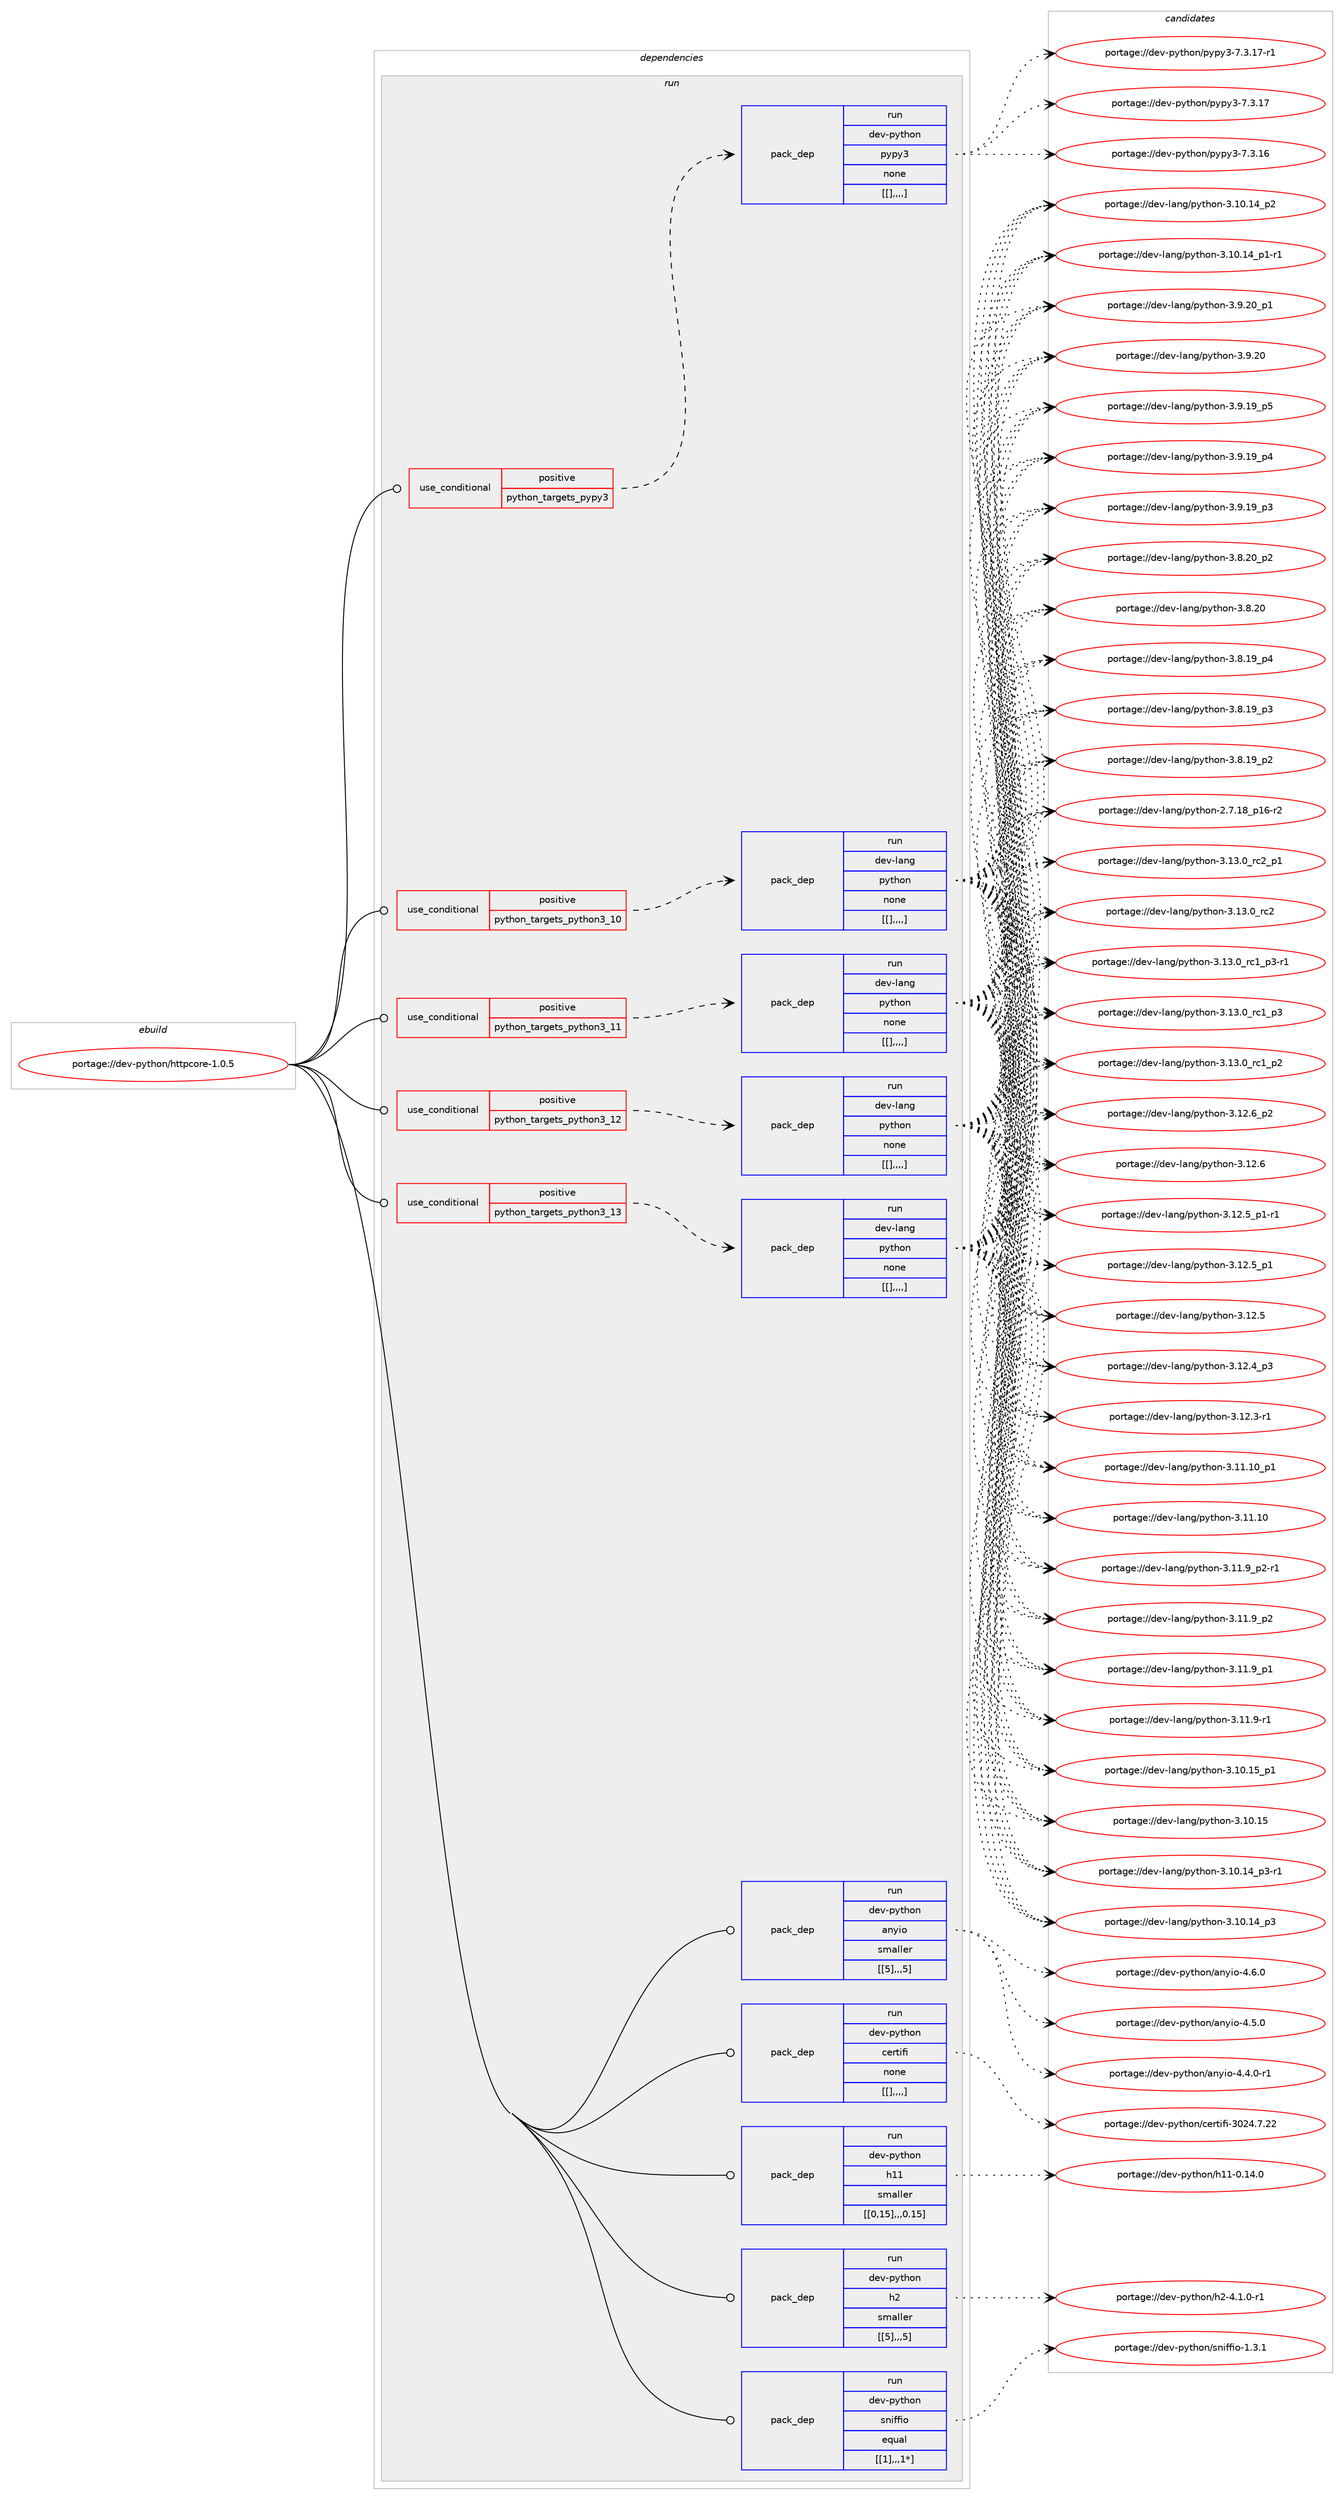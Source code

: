 digraph prolog {

# *************
# Graph options
# *************

newrank=true;
concentrate=true;
compound=true;
graph [rankdir=LR,fontname=Helvetica,fontsize=10,ranksep=1.5];#, ranksep=2.5, nodesep=0.2];
edge  [arrowhead=vee];
node  [fontname=Helvetica,fontsize=10];

# **********
# The ebuild
# **********

subgraph cluster_leftcol {
color=gray;
label=<<i>ebuild</i>>;
id [label="portage://dev-python/httpcore-1.0.5", color=red, width=4, href="../dev-python/httpcore-1.0.5.svg"];
}

# ****************
# The dependencies
# ****************

subgraph cluster_midcol {
color=gray;
label=<<i>dependencies</i>>;
subgraph cluster_compile {
fillcolor="#eeeeee";
style=filled;
label=<<i>compile</i>>;
}
subgraph cluster_compileandrun {
fillcolor="#eeeeee";
style=filled;
label=<<i>compile and run</i>>;
}
subgraph cluster_run {
fillcolor="#eeeeee";
style=filled;
label=<<i>run</i>>;
subgraph cond34522 {
dependency149516 [label=<<TABLE BORDER="0" CELLBORDER="1" CELLSPACING="0" CELLPADDING="4"><TR><TD ROWSPAN="3" CELLPADDING="10">use_conditional</TD></TR><TR><TD>positive</TD></TR><TR><TD>python_targets_pypy3</TD></TR></TABLE>>, shape=none, color=red];
subgraph pack113780 {
dependency149517 [label=<<TABLE BORDER="0" CELLBORDER="1" CELLSPACING="0" CELLPADDING="4" WIDTH="220"><TR><TD ROWSPAN="6" CELLPADDING="30">pack_dep</TD></TR><TR><TD WIDTH="110">run</TD></TR><TR><TD>dev-python</TD></TR><TR><TD>pypy3</TD></TR><TR><TD>none</TD></TR><TR><TD>[[],,,,]</TD></TR></TABLE>>, shape=none, color=blue];
}
dependency149516:e -> dependency149517:w [weight=20,style="dashed",arrowhead="vee"];
}
id:e -> dependency149516:w [weight=20,style="solid",arrowhead="odot"];
subgraph cond34523 {
dependency149518 [label=<<TABLE BORDER="0" CELLBORDER="1" CELLSPACING="0" CELLPADDING="4"><TR><TD ROWSPAN="3" CELLPADDING="10">use_conditional</TD></TR><TR><TD>positive</TD></TR><TR><TD>python_targets_python3_10</TD></TR></TABLE>>, shape=none, color=red];
subgraph pack113781 {
dependency149519 [label=<<TABLE BORDER="0" CELLBORDER="1" CELLSPACING="0" CELLPADDING="4" WIDTH="220"><TR><TD ROWSPAN="6" CELLPADDING="30">pack_dep</TD></TR><TR><TD WIDTH="110">run</TD></TR><TR><TD>dev-lang</TD></TR><TR><TD>python</TD></TR><TR><TD>none</TD></TR><TR><TD>[[],,,,]</TD></TR></TABLE>>, shape=none, color=blue];
}
dependency149518:e -> dependency149519:w [weight=20,style="dashed",arrowhead="vee"];
}
id:e -> dependency149518:w [weight=20,style="solid",arrowhead="odot"];
subgraph cond34524 {
dependency149520 [label=<<TABLE BORDER="0" CELLBORDER="1" CELLSPACING="0" CELLPADDING="4"><TR><TD ROWSPAN="3" CELLPADDING="10">use_conditional</TD></TR><TR><TD>positive</TD></TR><TR><TD>python_targets_python3_11</TD></TR></TABLE>>, shape=none, color=red];
subgraph pack113782 {
dependency149521 [label=<<TABLE BORDER="0" CELLBORDER="1" CELLSPACING="0" CELLPADDING="4" WIDTH="220"><TR><TD ROWSPAN="6" CELLPADDING="30">pack_dep</TD></TR><TR><TD WIDTH="110">run</TD></TR><TR><TD>dev-lang</TD></TR><TR><TD>python</TD></TR><TR><TD>none</TD></TR><TR><TD>[[],,,,]</TD></TR></TABLE>>, shape=none, color=blue];
}
dependency149520:e -> dependency149521:w [weight=20,style="dashed",arrowhead="vee"];
}
id:e -> dependency149520:w [weight=20,style="solid",arrowhead="odot"];
subgraph cond34525 {
dependency149522 [label=<<TABLE BORDER="0" CELLBORDER="1" CELLSPACING="0" CELLPADDING="4"><TR><TD ROWSPAN="3" CELLPADDING="10">use_conditional</TD></TR><TR><TD>positive</TD></TR><TR><TD>python_targets_python3_12</TD></TR></TABLE>>, shape=none, color=red];
subgraph pack113783 {
dependency149523 [label=<<TABLE BORDER="0" CELLBORDER="1" CELLSPACING="0" CELLPADDING="4" WIDTH="220"><TR><TD ROWSPAN="6" CELLPADDING="30">pack_dep</TD></TR><TR><TD WIDTH="110">run</TD></TR><TR><TD>dev-lang</TD></TR><TR><TD>python</TD></TR><TR><TD>none</TD></TR><TR><TD>[[],,,,]</TD></TR></TABLE>>, shape=none, color=blue];
}
dependency149522:e -> dependency149523:w [weight=20,style="dashed",arrowhead="vee"];
}
id:e -> dependency149522:w [weight=20,style="solid",arrowhead="odot"];
subgraph cond34526 {
dependency149524 [label=<<TABLE BORDER="0" CELLBORDER="1" CELLSPACING="0" CELLPADDING="4"><TR><TD ROWSPAN="3" CELLPADDING="10">use_conditional</TD></TR><TR><TD>positive</TD></TR><TR><TD>python_targets_python3_13</TD></TR></TABLE>>, shape=none, color=red];
subgraph pack113784 {
dependency149525 [label=<<TABLE BORDER="0" CELLBORDER="1" CELLSPACING="0" CELLPADDING="4" WIDTH="220"><TR><TD ROWSPAN="6" CELLPADDING="30">pack_dep</TD></TR><TR><TD WIDTH="110">run</TD></TR><TR><TD>dev-lang</TD></TR><TR><TD>python</TD></TR><TR><TD>none</TD></TR><TR><TD>[[],,,,]</TD></TR></TABLE>>, shape=none, color=blue];
}
dependency149524:e -> dependency149525:w [weight=20,style="dashed",arrowhead="vee"];
}
id:e -> dependency149524:w [weight=20,style="solid",arrowhead="odot"];
subgraph pack113785 {
dependency149526 [label=<<TABLE BORDER="0" CELLBORDER="1" CELLSPACING="0" CELLPADDING="4" WIDTH="220"><TR><TD ROWSPAN="6" CELLPADDING="30">pack_dep</TD></TR><TR><TD WIDTH="110">run</TD></TR><TR><TD>dev-python</TD></TR><TR><TD>anyio</TD></TR><TR><TD>smaller</TD></TR><TR><TD>[[5],,,5]</TD></TR></TABLE>>, shape=none, color=blue];
}
id:e -> dependency149526:w [weight=20,style="solid",arrowhead="odot"];
subgraph pack113786 {
dependency149527 [label=<<TABLE BORDER="0" CELLBORDER="1" CELLSPACING="0" CELLPADDING="4" WIDTH="220"><TR><TD ROWSPAN="6" CELLPADDING="30">pack_dep</TD></TR><TR><TD WIDTH="110">run</TD></TR><TR><TD>dev-python</TD></TR><TR><TD>certifi</TD></TR><TR><TD>none</TD></TR><TR><TD>[[],,,,]</TD></TR></TABLE>>, shape=none, color=blue];
}
id:e -> dependency149527:w [weight=20,style="solid",arrowhead="odot"];
subgraph pack113787 {
dependency149528 [label=<<TABLE BORDER="0" CELLBORDER="1" CELLSPACING="0" CELLPADDING="4" WIDTH="220"><TR><TD ROWSPAN="6" CELLPADDING="30">pack_dep</TD></TR><TR><TD WIDTH="110">run</TD></TR><TR><TD>dev-python</TD></TR><TR><TD>h11</TD></TR><TR><TD>smaller</TD></TR><TR><TD>[[0,15],,,0.15]</TD></TR></TABLE>>, shape=none, color=blue];
}
id:e -> dependency149528:w [weight=20,style="solid",arrowhead="odot"];
subgraph pack113788 {
dependency149529 [label=<<TABLE BORDER="0" CELLBORDER="1" CELLSPACING="0" CELLPADDING="4" WIDTH="220"><TR><TD ROWSPAN="6" CELLPADDING="30">pack_dep</TD></TR><TR><TD WIDTH="110">run</TD></TR><TR><TD>dev-python</TD></TR><TR><TD>h2</TD></TR><TR><TD>smaller</TD></TR><TR><TD>[[5],,,5]</TD></TR></TABLE>>, shape=none, color=blue];
}
id:e -> dependency149529:w [weight=20,style="solid",arrowhead="odot"];
subgraph pack113789 {
dependency149530 [label=<<TABLE BORDER="0" CELLBORDER="1" CELLSPACING="0" CELLPADDING="4" WIDTH="220"><TR><TD ROWSPAN="6" CELLPADDING="30">pack_dep</TD></TR><TR><TD WIDTH="110">run</TD></TR><TR><TD>dev-python</TD></TR><TR><TD>sniffio</TD></TR><TR><TD>equal</TD></TR><TR><TD>[[1],,,1*]</TD></TR></TABLE>>, shape=none, color=blue];
}
id:e -> dependency149530:w [weight=20,style="solid",arrowhead="odot"];
}
}

# **************
# The candidates
# **************

subgraph cluster_choices {
rank=same;
color=gray;
label=<<i>candidates</i>>;

subgraph choice113780 {
color=black;
nodesep=1;
choice100101118451121211161041111104711212111212151455546514649554511449 [label="portage://dev-python/pypy3-7.3.17-r1", color=red, width=4,href="../dev-python/pypy3-7.3.17-r1.svg"];
choice10010111845112121116104111110471121211121215145554651464955 [label="portage://dev-python/pypy3-7.3.17", color=red, width=4,href="../dev-python/pypy3-7.3.17.svg"];
choice10010111845112121116104111110471121211121215145554651464954 [label="portage://dev-python/pypy3-7.3.16", color=red, width=4,href="../dev-python/pypy3-7.3.16.svg"];
dependency149517:e -> choice100101118451121211161041111104711212111212151455546514649554511449:w [style=dotted,weight="100"];
dependency149517:e -> choice10010111845112121116104111110471121211121215145554651464955:w [style=dotted,weight="100"];
dependency149517:e -> choice10010111845112121116104111110471121211121215145554651464954:w [style=dotted,weight="100"];
}
subgraph choice113781 {
color=black;
nodesep=1;
choice100101118451089711010347112121116104111110455146495146489511499509511249 [label="portage://dev-lang/python-3.13.0_rc2_p1", color=red, width=4,href="../dev-lang/python-3.13.0_rc2_p1.svg"];
choice10010111845108971101034711212111610411111045514649514648951149950 [label="portage://dev-lang/python-3.13.0_rc2", color=red, width=4,href="../dev-lang/python-3.13.0_rc2.svg"];
choice1001011184510897110103471121211161041111104551464951464895114994995112514511449 [label="portage://dev-lang/python-3.13.0_rc1_p3-r1", color=red, width=4,href="../dev-lang/python-3.13.0_rc1_p3-r1.svg"];
choice100101118451089711010347112121116104111110455146495146489511499499511251 [label="portage://dev-lang/python-3.13.0_rc1_p3", color=red, width=4,href="../dev-lang/python-3.13.0_rc1_p3.svg"];
choice100101118451089711010347112121116104111110455146495146489511499499511250 [label="portage://dev-lang/python-3.13.0_rc1_p2", color=red, width=4,href="../dev-lang/python-3.13.0_rc1_p2.svg"];
choice100101118451089711010347112121116104111110455146495046549511250 [label="portage://dev-lang/python-3.12.6_p2", color=red, width=4,href="../dev-lang/python-3.12.6_p2.svg"];
choice10010111845108971101034711212111610411111045514649504654 [label="portage://dev-lang/python-3.12.6", color=red, width=4,href="../dev-lang/python-3.12.6.svg"];
choice1001011184510897110103471121211161041111104551464950465395112494511449 [label="portage://dev-lang/python-3.12.5_p1-r1", color=red, width=4,href="../dev-lang/python-3.12.5_p1-r1.svg"];
choice100101118451089711010347112121116104111110455146495046539511249 [label="portage://dev-lang/python-3.12.5_p1", color=red, width=4,href="../dev-lang/python-3.12.5_p1.svg"];
choice10010111845108971101034711212111610411111045514649504653 [label="portage://dev-lang/python-3.12.5", color=red, width=4,href="../dev-lang/python-3.12.5.svg"];
choice100101118451089711010347112121116104111110455146495046529511251 [label="portage://dev-lang/python-3.12.4_p3", color=red, width=4,href="../dev-lang/python-3.12.4_p3.svg"];
choice100101118451089711010347112121116104111110455146495046514511449 [label="portage://dev-lang/python-3.12.3-r1", color=red, width=4,href="../dev-lang/python-3.12.3-r1.svg"];
choice10010111845108971101034711212111610411111045514649494649489511249 [label="portage://dev-lang/python-3.11.10_p1", color=red, width=4,href="../dev-lang/python-3.11.10_p1.svg"];
choice1001011184510897110103471121211161041111104551464949464948 [label="portage://dev-lang/python-3.11.10", color=red, width=4,href="../dev-lang/python-3.11.10.svg"];
choice1001011184510897110103471121211161041111104551464949465795112504511449 [label="portage://dev-lang/python-3.11.9_p2-r1", color=red, width=4,href="../dev-lang/python-3.11.9_p2-r1.svg"];
choice100101118451089711010347112121116104111110455146494946579511250 [label="portage://dev-lang/python-3.11.9_p2", color=red, width=4,href="../dev-lang/python-3.11.9_p2.svg"];
choice100101118451089711010347112121116104111110455146494946579511249 [label="portage://dev-lang/python-3.11.9_p1", color=red, width=4,href="../dev-lang/python-3.11.9_p1.svg"];
choice100101118451089711010347112121116104111110455146494946574511449 [label="portage://dev-lang/python-3.11.9-r1", color=red, width=4,href="../dev-lang/python-3.11.9-r1.svg"];
choice10010111845108971101034711212111610411111045514649484649539511249 [label="portage://dev-lang/python-3.10.15_p1", color=red, width=4,href="../dev-lang/python-3.10.15_p1.svg"];
choice1001011184510897110103471121211161041111104551464948464953 [label="portage://dev-lang/python-3.10.15", color=red, width=4,href="../dev-lang/python-3.10.15.svg"];
choice100101118451089711010347112121116104111110455146494846495295112514511449 [label="portage://dev-lang/python-3.10.14_p3-r1", color=red, width=4,href="../dev-lang/python-3.10.14_p3-r1.svg"];
choice10010111845108971101034711212111610411111045514649484649529511251 [label="portage://dev-lang/python-3.10.14_p3", color=red, width=4,href="../dev-lang/python-3.10.14_p3.svg"];
choice10010111845108971101034711212111610411111045514649484649529511250 [label="portage://dev-lang/python-3.10.14_p2", color=red, width=4,href="../dev-lang/python-3.10.14_p2.svg"];
choice100101118451089711010347112121116104111110455146494846495295112494511449 [label="portage://dev-lang/python-3.10.14_p1-r1", color=red, width=4,href="../dev-lang/python-3.10.14_p1-r1.svg"];
choice100101118451089711010347112121116104111110455146574650489511249 [label="portage://dev-lang/python-3.9.20_p1", color=red, width=4,href="../dev-lang/python-3.9.20_p1.svg"];
choice10010111845108971101034711212111610411111045514657465048 [label="portage://dev-lang/python-3.9.20", color=red, width=4,href="../dev-lang/python-3.9.20.svg"];
choice100101118451089711010347112121116104111110455146574649579511253 [label="portage://dev-lang/python-3.9.19_p5", color=red, width=4,href="../dev-lang/python-3.9.19_p5.svg"];
choice100101118451089711010347112121116104111110455146574649579511252 [label="portage://dev-lang/python-3.9.19_p4", color=red, width=4,href="../dev-lang/python-3.9.19_p4.svg"];
choice100101118451089711010347112121116104111110455146574649579511251 [label="portage://dev-lang/python-3.9.19_p3", color=red, width=4,href="../dev-lang/python-3.9.19_p3.svg"];
choice100101118451089711010347112121116104111110455146564650489511250 [label="portage://dev-lang/python-3.8.20_p2", color=red, width=4,href="../dev-lang/python-3.8.20_p2.svg"];
choice10010111845108971101034711212111610411111045514656465048 [label="portage://dev-lang/python-3.8.20", color=red, width=4,href="../dev-lang/python-3.8.20.svg"];
choice100101118451089711010347112121116104111110455146564649579511252 [label="portage://dev-lang/python-3.8.19_p4", color=red, width=4,href="../dev-lang/python-3.8.19_p4.svg"];
choice100101118451089711010347112121116104111110455146564649579511251 [label="portage://dev-lang/python-3.8.19_p3", color=red, width=4,href="../dev-lang/python-3.8.19_p3.svg"];
choice100101118451089711010347112121116104111110455146564649579511250 [label="portage://dev-lang/python-3.8.19_p2", color=red, width=4,href="../dev-lang/python-3.8.19_p2.svg"];
choice100101118451089711010347112121116104111110455046554649569511249544511450 [label="portage://dev-lang/python-2.7.18_p16-r2", color=red, width=4,href="../dev-lang/python-2.7.18_p16-r2.svg"];
dependency149519:e -> choice100101118451089711010347112121116104111110455146495146489511499509511249:w [style=dotted,weight="100"];
dependency149519:e -> choice10010111845108971101034711212111610411111045514649514648951149950:w [style=dotted,weight="100"];
dependency149519:e -> choice1001011184510897110103471121211161041111104551464951464895114994995112514511449:w [style=dotted,weight="100"];
dependency149519:e -> choice100101118451089711010347112121116104111110455146495146489511499499511251:w [style=dotted,weight="100"];
dependency149519:e -> choice100101118451089711010347112121116104111110455146495146489511499499511250:w [style=dotted,weight="100"];
dependency149519:e -> choice100101118451089711010347112121116104111110455146495046549511250:w [style=dotted,weight="100"];
dependency149519:e -> choice10010111845108971101034711212111610411111045514649504654:w [style=dotted,weight="100"];
dependency149519:e -> choice1001011184510897110103471121211161041111104551464950465395112494511449:w [style=dotted,weight="100"];
dependency149519:e -> choice100101118451089711010347112121116104111110455146495046539511249:w [style=dotted,weight="100"];
dependency149519:e -> choice10010111845108971101034711212111610411111045514649504653:w [style=dotted,weight="100"];
dependency149519:e -> choice100101118451089711010347112121116104111110455146495046529511251:w [style=dotted,weight="100"];
dependency149519:e -> choice100101118451089711010347112121116104111110455146495046514511449:w [style=dotted,weight="100"];
dependency149519:e -> choice10010111845108971101034711212111610411111045514649494649489511249:w [style=dotted,weight="100"];
dependency149519:e -> choice1001011184510897110103471121211161041111104551464949464948:w [style=dotted,weight="100"];
dependency149519:e -> choice1001011184510897110103471121211161041111104551464949465795112504511449:w [style=dotted,weight="100"];
dependency149519:e -> choice100101118451089711010347112121116104111110455146494946579511250:w [style=dotted,weight="100"];
dependency149519:e -> choice100101118451089711010347112121116104111110455146494946579511249:w [style=dotted,weight="100"];
dependency149519:e -> choice100101118451089711010347112121116104111110455146494946574511449:w [style=dotted,weight="100"];
dependency149519:e -> choice10010111845108971101034711212111610411111045514649484649539511249:w [style=dotted,weight="100"];
dependency149519:e -> choice1001011184510897110103471121211161041111104551464948464953:w [style=dotted,weight="100"];
dependency149519:e -> choice100101118451089711010347112121116104111110455146494846495295112514511449:w [style=dotted,weight="100"];
dependency149519:e -> choice10010111845108971101034711212111610411111045514649484649529511251:w [style=dotted,weight="100"];
dependency149519:e -> choice10010111845108971101034711212111610411111045514649484649529511250:w [style=dotted,weight="100"];
dependency149519:e -> choice100101118451089711010347112121116104111110455146494846495295112494511449:w [style=dotted,weight="100"];
dependency149519:e -> choice100101118451089711010347112121116104111110455146574650489511249:w [style=dotted,weight="100"];
dependency149519:e -> choice10010111845108971101034711212111610411111045514657465048:w [style=dotted,weight="100"];
dependency149519:e -> choice100101118451089711010347112121116104111110455146574649579511253:w [style=dotted,weight="100"];
dependency149519:e -> choice100101118451089711010347112121116104111110455146574649579511252:w [style=dotted,weight="100"];
dependency149519:e -> choice100101118451089711010347112121116104111110455146574649579511251:w [style=dotted,weight="100"];
dependency149519:e -> choice100101118451089711010347112121116104111110455146564650489511250:w [style=dotted,weight="100"];
dependency149519:e -> choice10010111845108971101034711212111610411111045514656465048:w [style=dotted,weight="100"];
dependency149519:e -> choice100101118451089711010347112121116104111110455146564649579511252:w [style=dotted,weight="100"];
dependency149519:e -> choice100101118451089711010347112121116104111110455146564649579511251:w [style=dotted,weight="100"];
dependency149519:e -> choice100101118451089711010347112121116104111110455146564649579511250:w [style=dotted,weight="100"];
dependency149519:e -> choice100101118451089711010347112121116104111110455046554649569511249544511450:w [style=dotted,weight="100"];
}
subgraph choice113782 {
color=black;
nodesep=1;
choice100101118451089711010347112121116104111110455146495146489511499509511249 [label="portage://dev-lang/python-3.13.0_rc2_p1", color=red, width=4,href="../dev-lang/python-3.13.0_rc2_p1.svg"];
choice10010111845108971101034711212111610411111045514649514648951149950 [label="portage://dev-lang/python-3.13.0_rc2", color=red, width=4,href="../dev-lang/python-3.13.0_rc2.svg"];
choice1001011184510897110103471121211161041111104551464951464895114994995112514511449 [label="portage://dev-lang/python-3.13.0_rc1_p3-r1", color=red, width=4,href="../dev-lang/python-3.13.0_rc1_p3-r1.svg"];
choice100101118451089711010347112121116104111110455146495146489511499499511251 [label="portage://dev-lang/python-3.13.0_rc1_p3", color=red, width=4,href="../dev-lang/python-3.13.0_rc1_p3.svg"];
choice100101118451089711010347112121116104111110455146495146489511499499511250 [label="portage://dev-lang/python-3.13.0_rc1_p2", color=red, width=4,href="../dev-lang/python-3.13.0_rc1_p2.svg"];
choice100101118451089711010347112121116104111110455146495046549511250 [label="portage://dev-lang/python-3.12.6_p2", color=red, width=4,href="../dev-lang/python-3.12.6_p2.svg"];
choice10010111845108971101034711212111610411111045514649504654 [label="portage://dev-lang/python-3.12.6", color=red, width=4,href="../dev-lang/python-3.12.6.svg"];
choice1001011184510897110103471121211161041111104551464950465395112494511449 [label="portage://dev-lang/python-3.12.5_p1-r1", color=red, width=4,href="../dev-lang/python-3.12.5_p1-r1.svg"];
choice100101118451089711010347112121116104111110455146495046539511249 [label="portage://dev-lang/python-3.12.5_p1", color=red, width=4,href="../dev-lang/python-3.12.5_p1.svg"];
choice10010111845108971101034711212111610411111045514649504653 [label="portage://dev-lang/python-3.12.5", color=red, width=4,href="../dev-lang/python-3.12.5.svg"];
choice100101118451089711010347112121116104111110455146495046529511251 [label="portage://dev-lang/python-3.12.4_p3", color=red, width=4,href="../dev-lang/python-3.12.4_p3.svg"];
choice100101118451089711010347112121116104111110455146495046514511449 [label="portage://dev-lang/python-3.12.3-r1", color=red, width=4,href="../dev-lang/python-3.12.3-r1.svg"];
choice10010111845108971101034711212111610411111045514649494649489511249 [label="portage://dev-lang/python-3.11.10_p1", color=red, width=4,href="../dev-lang/python-3.11.10_p1.svg"];
choice1001011184510897110103471121211161041111104551464949464948 [label="portage://dev-lang/python-3.11.10", color=red, width=4,href="../dev-lang/python-3.11.10.svg"];
choice1001011184510897110103471121211161041111104551464949465795112504511449 [label="portage://dev-lang/python-3.11.9_p2-r1", color=red, width=4,href="../dev-lang/python-3.11.9_p2-r1.svg"];
choice100101118451089711010347112121116104111110455146494946579511250 [label="portage://dev-lang/python-3.11.9_p2", color=red, width=4,href="../dev-lang/python-3.11.9_p2.svg"];
choice100101118451089711010347112121116104111110455146494946579511249 [label="portage://dev-lang/python-3.11.9_p1", color=red, width=4,href="../dev-lang/python-3.11.9_p1.svg"];
choice100101118451089711010347112121116104111110455146494946574511449 [label="portage://dev-lang/python-3.11.9-r1", color=red, width=4,href="../dev-lang/python-3.11.9-r1.svg"];
choice10010111845108971101034711212111610411111045514649484649539511249 [label="portage://dev-lang/python-3.10.15_p1", color=red, width=4,href="../dev-lang/python-3.10.15_p1.svg"];
choice1001011184510897110103471121211161041111104551464948464953 [label="portage://dev-lang/python-3.10.15", color=red, width=4,href="../dev-lang/python-3.10.15.svg"];
choice100101118451089711010347112121116104111110455146494846495295112514511449 [label="portage://dev-lang/python-3.10.14_p3-r1", color=red, width=4,href="../dev-lang/python-3.10.14_p3-r1.svg"];
choice10010111845108971101034711212111610411111045514649484649529511251 [label="portage://dev-lang/python-3.10.14_p3", color=red, width=4,href="../dev-lang/python-3.10.14_p3.svg"];
choice10010111845108971101034711212111610411111045514649484649529511250 [label="portage://dev-lang/python-3.10.14_p2", color=red, width=4,href="../dev-lang/python-3.10.14_p2.svg"];
choice100101118451089711010347112121116104111110455146494846495295112494511449 [label="portage://dev-lang/python-3.10.14_p1-r1", color=red, width=4,href="../dev-lang/python-3.10.14_p1-r1.svg"];
choice100101118451089711010347112121116104111110455146574650489511249 [label="portage://dev-lang/python-3.9.20_p1", color=red, width=4,href="../dev-lang/python-3.9.20_p1.svg"];
choice10010111845108971101034711212111610411111045514657465048 [label="portage://dev-lang/python-3.9.20", color=red, width=4,href="../dev-lang/python-3.9.20.svg"];
choice100101118451089711010347112121116104111110455146574649579511253 [label="portage://dev-lang/python-3.9.19_p5", color=red, width=4,href="../dev-lang/python-3.9.19_p5.svg"];
choice100101118451089711010347112121116104111110455146574649579511252 [label="portage://dev-lang/python-3.9.19_p4", color=red, width=4,href="../dev-lang/python-3.9.19_p4.svg"];
choice100101118451089711010347112121116104111110455146574649579511251 [label="portage://dev-lang/python-3.9.19_p3", color=red, width=4,href="../dev-lang/python-3.9.19_p3.svg"];
choice100101118451089711010347112121116104111110455146564650489511250 [label="portage://dev-lang/python-3.8.20_p2", color=red, width=4,href="../dev-lang/python-3.8.20_p2.svg"];
choice10010111845108971101034711212111610411111045514656465048 [label="portage://dev-lang/python-3.8.20", color=red, width=4,href="../dev-lang/python-3.8.20.svg"];
choice100101118451089711010347112121116104111110455146564649579511252 [label="portage://dev-lang/python-3.8.19_p4", color=red, width=4,href="../dev-lang/python-3.8.19_p4.svg"];
choice100101118451089711010347112121116104111110455146564649579511251 [label="portage://dev-lang/python-3.8.19_p3", color=red, width=4,href="../dev-lang/python-3.8.19_p3.svg"];
choice100101118451089711010347112121116104111110455146564649579511250 [label="portage://dev-lang/python-3.8.19_p2", color=red, width=4,href="../dev-lang/python-3.8.19_p2.svg"];
choice100101118451089711010347112121116104111110455046554649569511249544511450 [label="portage://dev-lang/python-2.7.18_p16-r2", color=red, width=4,href="../dev-lang/python-2.7.18_p16-r2.svg"];
dependency149521:e -> choice100101118451089711010347112121116104111110455146495146489511499509511249:w [style=dotted,weight="100"];
dependency149521:e -> choice10010111845108971101034711212111610411111045514649514648951149950:w [style=dotted,weight="100"];
dependency149521:e -> choice1001011184510897110103471121211161041111104551464951464895114994995112514511449:w [style=dotted,weight="100"];
dependency149521:e -> choice100101118451089711010347112121116104111110455146495146489511499499511251:w [style=dotted,weight="100"];
dependency149521:e -> choice100101118451089711010347112121116104111110455146495146489511499499511250:w [style=dotted,weight="100"];
dependency149521:e -> choice100101118451089711010347112121116104111110455146495046549511250:w [style=dotted,weight="100"];
dependency149521:e -> choice10010111845108971101034711212111610411111045514649504654:w [style=dotted,weight="100"];
dependency149521:e -> choice1001011184510897110103471121211161041111104551464950465395112494511449:w [style=dotted,weight="100"];
dependency149521:e -> choice100101118451089711010347112121116104111110455146495046539511249:w [style=dotted,weight="100"];
dependency149521:e -> choice10010111845108971101034711212111610411111045514649504653:w [style=dotted,weight="100"];
dependency149521:e -> choice100101118451089711010347112121116104111110455146495046529511251:w [style=dotted,weight="100"];
dependency149521:e -> choice100101118451089711010347112121116104111110455146495046514511449:w [style=dotted,weight="100"];
dependency149521:e -> choice10010111845108971101034711212111610411111045514649494649489511249:w [style=dotted,weight="100"];
dependency149521:e -> choice1001011184510897110103471121211161041111104551464949464948:w [style=dotted,weight="100"];
dependency149521:e -> choice1001011184510897110103471121211161041111104551464949465795112504511449:w [style=dotted,weight="100"];
dependency149521:e -> choice100101118451089711010347112121116104111110455146494946579511250:w [style=dotted,weight="100"];
dependency149521:e -> choice100101118451089711010347112121116104111110455146494946579511249:w [style=dotted,weight="100"];
dependency149521:e -> choice100101118451089711010347112121116104111110455146494946574511449:w [style=dotted,weight="100"];
dependency149521:e -> choice10010111845108971101034711212111610411111045514649484649539511249:w [style=dotted,weight="100"];
dependency149521:e -> choice1001011184510897110103471121211161041111104551464948464953:w [style=dotted,weight="100"];
dependency149521:e -> choice100101118451089711010347112121116104111110455146494846495295112514511449:w [style=dotted,weight="100"];
dependency149521:e -> choice10010111845108971101034711212111610411111045514649484649529511251:w [style=dotted,weight="100"];
dependency149521:e -> choice10010111845108971101034711212111610411111045514649484649529511250:w [style=dotted,weight="100"];
dependency149521:e -> choice100101118451089711010347112121116104111110455146494846495295112494511449:w [style=dotted,weight="100"];
dependency149521:e -> choice100101118451089711010347112121116104111110455146574650489511249:w [style=dotted,weight="100"];
dependency149521:e -> choice10010111845108971101034711212111610411111045514657465048:w [style=dotted,weight="100"];
dependency149521:e -> choice100101118451089711010347112121116104111110455146574649579511253:w [style=dotted,weight="100"];
dependency149521:e -> choice100101118451089711010347112121116104111110455146574649579511252:w [style=dotted,weight="100"];
dependency149521:e -> choice100101118451089711010347112121116104111110455146574649579511251:w [style=dotted,weight="100"];
dependency149521:e -> choice100101118451089711010347112121116104111110455146564650489511250:w [style=dotted,weight="100"];
dependency149521:e -> choice10010111845108971101034711212111610411111045514656465048:w [style=dotted,weight="100"];
dependency149521:e -> choice100101118451089711010347112121116104111110455146564649579511252:w [style=dotted,weight="100"];
dependency149521:e -> choice100101118451089711010347112121116104111110455146564649579511251:w [style=dotted,weight="100"];
dependency149521:e -> choice100101118451089711010347112121116104111110455146564649579511250:w [style=dotted,weight="100"];
dependency149521:e -> choice100101118451089711010347112121116104111110455046554649569511249544511450:w [style=dotted,weight="100"];
}
subgraph choice113783 {
color=black;
nodesep=1;
choice100101118451089711010347112121116104111110455146495146489511499509511249 [label="portage://dev-lang/python-3.13.0_rc2_p1", color=red, width=4,href="../dev-lang/python-3.13.0_rc2_p1.svg"];
choice10010111845108971101034711212111610411111045514649514648951149950 [label="portage://dev-lang/python-3.13.0_rc2", color=red, width=4,href="../dev-lang/python-3.13.0_rc2.svg"];
choice1001011184510897110103471121211161041111104551464951464895114994995112514511449 [label="portage://dev-lang/python-3.13.0_rc1_p3-r1", color=red, width=4,href="../dev-lang/python-3.13.0_rc1_p3-r1.svg"];
choice100101118451089711010347112121116104111110455146495146489511499499511251 [label="portage://dev-lang/python-3.13.0_rc1_p3", color=red, width=4,href="../dev-lang/python-3.13.0_rc1_p3.svg"];
choice100101118451089711010347112121116104111110455146495146489511499499511250 [label="portage://dev-lang/python-3.13.0_rc1_p2", color=red, width=4,href="../dev-lang/python-3.13.0_rc1_p2.svg"];
choice100101118451089711010347112121116104111110455146495046549511250 [label="portage://dev-lang/python-3.12.6_p2", color=red, width=4,href="../dev-lang/python-3.12.6_p2.svg"];
choice10010111845108971101034711212111610411111045514649504654 [label="portage://dev-lang/python-3.12.6", color=red, width=4,href="../dev-lang/python-3.12.6.svg"];
choice1001011184510897110103471121211161041111104551464950465395112494511449 [label="portage://dev-lang/python-3.12.5_p1-r1", color=red, width=4,href="../dev-lang/python-3.12.5_p1-r1.svg"];
choice100101118451089711010347112121116104111110455146495046539511249 [label="portage://dev-lang/python-3.12.5_p1", color=red, width=4,href="../dev-lang/python-3.12.5_p1.svg"];
choice10010111845108971101034711212111610411111045514649504653 [label="portage://dev-lang/python-3.12.5", color=red, width=4,href="../dev-lang/python-3.12.5.svg"];
choice100101118451089711010347112121116104111110455146495046529511251 [label="portage://dev-lang/python-3.12.4_p3", color=red, width=4,href="../dev-lang/python-3.12.4_p3.svg"];
choice100101118451089711010347112121116104111110455146495046514511449 [label="portage://dev-lang/python-3.12.3-r1", color=red, width=4,href="../dev-lang/python-3.12.3-r1.svg"];
choice10010111845108971101034711212111610411111045514649494649489511249 [label="portage://dev-lang/python-3.11.10_p1", color=red, width=4,href="../dev-lang/python-3.11.10_p1.svg"];
choice1001011184510897110103471121211161041111104551464949464948 [label="portage://dev-lang/python-3.11.10", color=red, width=4,href="../dev-lang/python-3.11.10.svg"];
choice1001011184510897110103471121211161041111104551464949465795112504511449 [label="portage://dev-lang/python-3.11.9_p2-r1", color=red, width=4,href="../dev-lang/python-3.11.9_p2-r1.svg"];
choice100101118451089711010347112121116104111110455146494946579511250 [label="portage://dev-lang/python-3.11.9_p2", color=red, width=4,href="../dev-lang/python-3.11.9_p2.svg"];
choice100101118451089711010347112121116104111110455146494946579511249 [label="portage://dev-lang/python-3.11.9_p1", color=red, width=4,href="../dev-lang/python-3.11.9_p1.svg"];
choice100101118451089711010347112121116104111110455146494946574511449 [label="portage://dev-lang/python-3.11.9-r1", color=red, width=4,href="../dev-lang/python-3.11.9-r1.svg"];
choice10010111845108971101034711212111610411111045514649484649539511249 [label="portage://dev-lang/python-3.10.15_p1", color=red, width=4,href="../dev-lang/python-3.10.15_p1.svg"];
choice1001011184510897110103471121211161041111104551464948464953 [label="portage://dev-lang/python-3.10.15", color=red, width=4,href="../dev-lang/python-3.10.15.svg"];
choice100101118451089711010347112121116104111110455146494846495295112514511449 [label="portage://dev-lang/python-3.10.14_p3-r1", color=red, width=4,href="../dev-lang/python-3.10.14_p3-r1.svg"];
choice10010111845108971101034711212111610411111045514649484649529511251 [label="portage://dev-lang/python-3.10.14_p3", color=red, width=4,href="../dev-lang/python-3.10.14_p3.svg"];
choice10010111845108971101034711212111610411111045514649484649529511250 [label="portage://dev-lang/python-3.10.14_p2", color=red, width=4,href="../dev-lang/python-3.10.14_p2.svg"];
choice100101118451089711010347112121116104111110455146494846495295112494511449 [label="portage://dev-lang/python-3.10.14_p1-r1", color=red, width=4,href="../dev-lang/python-3.10.14_p1-r1.svg"];
choice100101118451089711010347112121116104111110455146574650489511249 [label="portage://dev-lang/python-3.9.20_p1", color=red, width=4,href="../dev-lang/python-3.9.20_p1.svg"];
choice10010111845108971101034711212111610411111045514657465048 [label="portage://dev-lang/python-3.9.20", color=red, width=4,href="../dev-lang/python-3.9.20.svg"];
choice100101118451089711010347112121116104111110455146574649579511253 [label="portage://dev-lang/python-3.9.19_p5", color=red, width=4,href="../dev-lang/python-3.9.19_p5.svg"];
choice100101118451089711010347112121116104111110455146574649579511252 [label="portage://dev-lang/python-3.9.19_p4", color=red, width=4,href="../dev-lang/python-3.9.19_p4.svg"];
choice100101118451089711010347112121116104111110455146574649579511251 [label="portage://dev-lang/python-3.9.19_p3", color=red, width=4,href="../dev-lang/python-3.9.19_p3.svg"];
choice100101118451089711010347112121116104111110455146564650489511250 [label="portage://dev-lang/python-3.8.20_p2", color=red, width=4,href="../dev-lang/python-3.8.20_p2.svg"];
choice10010111845108971101034711212111610411111045514656465048 [label="portage://dev-lang/python-3.8.20", color=red, width=4,href="../dev-lang/python-3.8.20.svg"];
choice100101118451089711010347112121116104111110455146564649579511252 [label="portage://dev-lang/python-3.8.19_p4", color=red, width=4,href="../dev-lang/python-3.8.19_p4.svg"];
choice100101118451089711010347112121116104111110455146564649579511251 [label="portage://dev-lang/python-3.8.19_p3", color=red, width=4,href="../dev-lang/python-3.8.19_p3.svg"];
choice100101118451089711010347112121116104111110455146564649579511250 [label="portage://dev-lang/python-3.8.19_p2", color=red, width=4,href="../dev-lang/python-3.8.19_p2.svg"];
choice100101118451089711010347112121116104111110455046554649569511249544511450 [label="portage://dev-lang/python-2.7.18_p16-r2", color=red, width=4,href="../dev-lang/python-2.7.18_p16-r2.svg"];
dependency149523:e -> choice100101118451089711010347112121116104111110455146495146489511499509511249:w [style=dotted,weight="100"];
dependency149523:e -> choice10010111845108971101034711212111610411111045514649514648951149950:w [style=dotted,weight="100"];
dependency149523:e -> choice1001011184510897110103471121211161041111104551464951464895114994995112514511449:w [style=dotted,weight="100"];
dependency149523:e -> choice100101118451089711010347112121116104111110455146495146489511499499511251:w [style=dotted,weight="100"];
dependency149523:e -> choice100101118451089711010347112121116104111110455146495146489511499499511250:w [style=dotted,weight="100"];
dependency149523:e -> choice100101118451089711010347112121116104111110455146495046549511250:w [style=dotted,weight="100"];
dependency149523:e -> choice10010111845108971101034711212111610411111045514649504654:w [style=dotted,weight="100"];
dependency149523:e -> choice1001011184510897110103471121211161041111104551464950465395112494511449:w [style=dotted,weight="100"];
dependency149523:e -> choice100101118451089711010347112121116104111110455146495046539511249:w [style=dotted,weight="100"];
dependency149523:e -> choice10010111845108971101034711212111610411111045514649504653:w [style=dotted,weight="100"];
dependency149523:e -> choice100101118451089711010347112121116104111110455146495046529511251:w [style=dotted,weight="100"];
dependency149523:e -> choice100101118451089711010347112121116104111110455146495046514511449:w [style=dotted,weight="100"];
dependency149523:e -> choice10010111845108971101034711212111610411111045514649494649489511249:w [style=dotted,weight="100"];
dependency149523:e -> choice1001011184510897110103471121211161041111104551464949464948:w [style=dotted,weight="100"];
dependency149523:e -> choice1001011184510897110103471121211161041111104551464949465795112504511449:w [style=dotted,weight="100"];
dependency149523:e -> choice100101118451089711010347112121116104111110455146494946579511250:w [style=dotted,weight="100"];
dependency149523:e -> choice100101118451089711010347112121116104111110455146494946579511249:w [style=dotted,weight="100"];
dependency149523:e -> choice100101118451089711010347112121116104111110455146494946574511449:w [style=dotted,weight="100"];
dependency149523:e -> choice10010111845108971101034711212111610411111045514649484649539511249:w [style=dotted,weight="100"];
dependency149523:e -> choice1001011184510897110103471121211161041111104551464948464953:w [style=dotted,weight="100"];
dependency149523:e -> choice100101118451089711010347112121116104111110455146494846495295112514511449:w [style=dotted,weight="100"];
dependency149523:e -> choice10010111845108971101034711212111610411111045514649484649529511251:w [style=dotted,weight="100"];
dependency149523:e -> choice10010111845108971101034711212111610411111045514649484649529511250:w [style=dotted,weight="100"];
dependency149523:e -> choice100101118451089711010347112121116104111110455146494846495295112494511449:w [style=dotted,weight="100"];
dependency149523:e -> choice100101118451089711010347112121116104111110455146574650489511249:w [style=dotted,weight="100"];
dependency149523:e -> choice10010111845108971101034711212111610411111045514657465048:w [style=dotted,weight="100"];
dependency149523:e -> choice100101118451089711010347112121116104111110455146574649579511253:w [style=dotted,weight="100"];
dependency149523:e -> choice100101118451089711010347112121116104111110455146574649579511252:w [style=dotted,weight="100"];
dependency149523:e -> choice100101118451089711010347112121116104111110455146574649579511251:w [style=dotted,weight="100"];
dependency149523:e -> choice100101118451089711010347112121116104111110455146564650489511250:w [style=dotted,weight="100"];
dependency149523:e -> choice10010111845108971101034711212111610411111045514656465048:w [style=dotted,weight="100"];
dependency149523:e -> choice100101118451089711010347112121116104111110455146564649579511252:w [style=dotted,weight="100"];
dependency149523:e -> choice100101118451089711010347112121116104111110455146564649579511251:w [style=dotted,weight="100"];
dependency149523:e -> choice100101118451089711010347112121116104111110455146564649579511250:w [style=dotted,weight="100"];
dependency149523:e -> choice100101118451089711010347112121116104111110455046554649569511249544511450:w [style=dotted,weight="100"];
}
subgraph choice113784 {
color=black;
nodesep=1;
choice100101118451089711010347112121116104111110455146495146489511499509511249 [label="portage://dev-lang/python-3.13.0_rc2_p1", color=red, width=4,href="../dev-lang/python-3.13.0_rc2_p1.svg"];
choice10010111845108971101034711212111610411111045514649514648951149950 [label="portage://dev-lang/python-3.13.0_rc2", color=red, width=4,href="../dev-lang/python-3.13.0_rc2.svg"];
choice1001011184510897110103471121211161041111104551464951464895114994995112514511449 [label="portage://dev-lang/python-3.13.0_rc1_p3-r1", color=red, width=4,href="../dev-lang/python-3.13.0_rc1_p3-r1.svg"];
choice100101118451089711010347112121116104111110455146495146489511499499511251 [label="portage://dev-lang/python-3.13.0_rc1_p3", color=red, width=4,href="../dev-lang/python-3.13.0_rc1_p3.svg"];
choice100101118451089711010347112121116104111110455146495146489511499499511250 [label="portage://dev-lang/python-3.13.0_rc1_p2", color=red, width=4,href="../dev-lang/python-3.13.0_rc1_p2.svg"];
choice100101118451089711010347112121116104111110455146495046549511250 [label="portage://dev-lang/python-3.12.6_p2", color=red, width=4,href="../dev-lang/python-3.12.6_p2.svg"];
choice10010111845108971101034711212111610411111045514649504654 [label="portage://dev-lang/python-3.12.6", color=red, width=4,href="../dev-lang/python-3.12.6.svg"];
choice1001011184510897110103471121211161041111104551464950465395112494511449 [label="portage://dev-lang/python-3.12.5_p1-r1", color=red, width=4,href="../dev-lang/python-3.12.5_p1-r1.svg"];
choice100101118451089711010347112121116104111110455146495046539511249 [label="portage://dev-lang/python-3.12.5_p1", color=red, width=4,href="../dev-lang/python-3.12.5_p1.svg"];
choice10010111845108971101034711212111610411111045514649504653 [label="portage://dev-lang/python-3.12.5", color=red, width=4,href="../dev-lang/python-3.12.5.svg"];
choice100101118451089711010347112121116104111110455146495046529511251 [label="portage://dev-lang/python-3.12.4_p3", color=red, width=4,href="../dev-lang/python-3.12.4_p3.svg"];
choice100101118451089711010347112121116104111110455146495046514511449 [label="portage://dev-lang/python-3.12.3-r1", color=red, width=4,href="../dev-lang/python-3.12.3-r1.svg"];
choice10010111845108971101034711212111610411111045514649494649489511249 [label="portage://dev-lang/python-3.11.10_p1", color=red, width=4,href="../dev-lang/python-3.11.10_p1.svg"];
choice1001011184510897110103471121211161041111104551464949464948 [label="portage://dev-lang/python-3.11.10", color=red, width=4,href="../dev-lang/python-3.11.10.svg"];
choice1001011184510897110103471121211161041111104551464949465795112504511449 [label="portage://dev-lang/python-3.11.9_p2-r1", color=red, width=4,href="../dev-lang/python-3.11.9_p2-r1.svg"];
choice100101118451089711010347112121116104111110455146494946579511250 [label="portage://dev-lang/python-3.11.9_p2", color=red, width=4,href="../dev-lang/python-3.11.9_p2.svg"];
choice100101118451089711010347112121116104111110455146494946579511249 [label="portage://dev-lang/python-3.11.9_p1", color=red, width=4,href="../dev-lang/python-3.11.9_p1.svg"];
choice100101118451089711010347112121116104111110455146494946574511449 [label="portage://dev-lang/python-3.11.9-r1", color=red, width=4,href="../dev-lang/python-3.11.9-r1.svg"];
choice10010111845108971101034711212111610411111045514649484649539511249 [label="portage://dev-lang/python-3.10.15_p1", color=red, width=4,href="../dev-lang/python-3.10.15_p1.svg"];
choice1001011184510897110103471121211161041111104551464948464953 [label="portage://dev-lang/python-3.10.15", color=red, width=4,href="../dev-lang/python-3.10.15.svg"];
choice100101118451089711010347112121116104111110455146494846495295112514511449 [label="portage://dev-lang/python-3.10.14_p3-r1", color=red, width=4,href="../dev-lang/python-3.10.14_p3-r1.svg"];
choice10010111845108971101034711212111610411111045514649484649529511251 [label="portage://dev-lang/python-3.10.14_p3", color=red, width=4,href="../dev-lang/python-3.10.14_p3.svg"];
choice10010111845108971101034711212111610411111045514649484649529511250 [label="portage://dev-lang/python-3.10.14_p2", color=red, width=4,href="../dev-lang/python-3.10.14_p2.svg"];
choice100101118451089711010347112121116104111110455146494846495295112494511449 [label="portage://dev-lang/python-3.10.14_p1-r1", color=red, width=4,href="../dev-lang/python-3.10.14_p1-r1.svg"];
choice100101118451089711010347112121116104111110455146574650489511249 [label="portage://dev-lang/python-3.9.20_p1", color=red, width=4,href="../dev-lang/python-3.9.20_p1.svg"];
choice10010111845108971101034711212111610411111045514657465048 [label="portage://dev-lang/python-3.9.20", color=red, width=4,href="../dev-lang/python-3.9.20.svg"];
choice100101118451089711010347112121116104111110455146574649579511253 [label="portage://dev-lang/python-3.9.19_p5", color=red, width=4,href="../dev-lang/python-3.9.19_p5.svg"];
choice100101118451089711010347112121116104111110455146574649579511252 [label="portage://dev-lang/python-3.9.19_p4", color=red, width=4,href="../dev-lang/python-3.9.19_p4.svg"];
choice100101118451089711010347112121116104111110455146574649579511251 [label="portage://dev-lang/python-3.9.19_p3", color=red, width=4,href="../dev-lang/python-3.9.19_p3.svg"];
choice100101118451089711010347112121116104111110455146564650489511250 [label="portage://dev-lang/python-3.8.20_p2", color=red, width=4,href="../dev-lang/python-3.8.20_p2.svg"];
choice10010111845108971101034711212111610411111045514656465048 [label="portage://dev-lang/python-3.8.20", color=red, width=4,href="../dev-lang/python-3.8.20.svg"];
choice100101118451089711010347112121116104111110455146564649579511252 [label="portage://dev-lang/python-3.8.19_p4", color=red, width=4,href="../dev-lang/python-3.8.19_p4.svg"];
choice100101118451089711010347112121116104111110455146564649579511251 [label="portage://dev-lang/python-3.8.19_p3", color=red, width=4,href="../dev-lang/python-3.8.19_p3.svg"];
choice100101118451089711010347112121116104111110455146564649579511250 [label="portage://dev-lang/python-3.8.19_p2", color=red, width=4,href="../dev-lang/python-3.8.19_p2.svg"];
choice100101118451089711010347112121116104111110455046554649569511249544511450 [label="portage://dev-lang/python-2.7.18_p16-r2", color=red, width=4,href="../dev-lang/python-2.7.18_p16-r2.svg"];
dependency149525:e -> choice100101118451089711010347112121116104111110455146495146489511499509511249:w [style=dotted,weight="100"];
dependency149525:e -> choice10010111845108971101034711212111610411111045514649514648951149950:w [style=dotted,weight="100"];
dependency149525:e -> choice1001011184510897110103471121211161041111104551464951464895114994995112514511449:w [style=dotted,weight="100"];
dependency149525:e -> choice100101118451089711010347112121116104111110455146495146489511499499511251:w [style=dotted,weight="100"];
dependency149525:e -> choice100101118451089711010347112121116104111110455146495146489511499499511250:w [style=dotted,weight="100"];
dependency149525:e -> choice100101118451089711010347112121116104111110455146495046549511250:w [style=dotted,weight="100"];
dependency149525:e -> choice10010111845108971101034711212111610411111045514649504654:w [style=dotted,weight="100"];
dependency149525:e -> choice1001011184510897110103471121211161041111104551464950465395112494511449:w [style=dotted,weight="100"];
dependency149525:e -> choice100101118451089711010347112121116104111110455146495046539511249:w [style=dotted,weight="100"];
dependency149525:e -> choice10010111845108971101034711212111610411111045514649504653:w [style=dotted,weight="100"];
dependency149525:e -> choice100101118451089711010347112121116104111110455146495046529511251:w [style=dotted,weight="100"];
dependency149525:e -> choice100101118451089711010347112121116104111110455146495046514511449:w [style=dotted,weight="100"];
dependency149525:e -> choice10010111845108971101034711212111610411111045514649494649489511249:w [style=dotted,weight="100"];
dependency149525:e -> choice1001011184510897110103471121211161041111104551464949464948:w [style=dotted,weight="100"];
dependency149525:e -> choice1001011184510897110103471121211161041111104551464949465795112504511449:w [style=dotted,weight="100"];
dependency149525:e -> choice100101118451089711010347112121116104111110455146494946579511250:w [style=dotted,weight="100"];
dependency149525:e -> choice100101118451089711010347112121116104111110455146494946579511249:w [style=dotted,weight="100"];
dependency149525:e -> choice100101118451089711010347112121116104111110455146494946574511449:w [style=dotted,weight="100"];
dependency149525:e -> choice10010111845108971101034711212111610411111045514649484649539511249:w [style=dotted,weight="100"];
dependency149525:e -> choice1001011184510897110103471121211161041111104551464948464953:w [style=dotted,weight="100"];
dependency149525:e -> choice100101118451089711010347112121116104111110455146494846495295112514511449:w [style=dotted,weight="100"];
dependency149525:e -> choice10010111845108971101034711212111610411111045514649484649529511251:w [style=dotted,weight="100"];
dependency149525:e -> choice10010111845108971101034711212111610411111045514649484649529511250:w [style=dotted,weight="100"];
dependency149525:e -> choice100101118451089711010347112121116104111110455146494846495295112494511449:w [style=dotted,weight="100"];
dependency149525:e -> choice100101118451089711010347112121116104111110455146574650489511249:w [style=dotted,weight="100"];
dependency149525:e -> choice10010111845108971101034711212111610411111045514657465048:w [style=dotted,weight="100"];
dependency149525:e -> choice100101118451089711010347112121116104111110455146574649579511253:w [style=dotted,weight="100"];
dependency149525:e -> choice100101118451089711010347112121116104111110455146574649579511252:w [style=dotted,weight="100"];
dependency149525:e -> choice100101118451089711010347112121116104111110455146574649579511251:w [style=dotted,weight="100"];
dependency149525:e -> choice100101118451089711010347112121116104111110455146564650489511250:w [style=dotted,weight="100"];
dependency149525:e -> choice10010111845108971101034711212111610411111045514656465048:w [style=dotted,weight="100"];
dependency149525:e -> choice100101118451089711010347112121116104111110455146564649579511252:w [style=dotted,weight="100"];
dependency149525:e -> choice100101118451089711010347112121116104111110455146564649579511251:w [style=dotted,weight="100"];
dependency149525:e -> choice100101118451089711010347112121116104111110455146564649579511250:w [style=dotted,weight="100"];
dependency149525:e -> choice100101118451089711010347112121116104111110455046554649569511249544511450:w [style=dotted,weight="100"];
}
subgraph choice113785 {
color=black;
nodesep=1;
choice100101118451121211161041111104797110121105111455246544648 [label="portage://dev-python/anyio-4.6.0", color=red, width=4,href="../dev-python/anyio-4.6.0.svg"];
choice100101118451121211161041111104797110121105111455246534648 [label="portage://dev-python/anyio-4.5.0", color=red, width=4,href="../dev-python/anyio-4.5.0.svg"];
choice1001011184511212111610411111047971101211051114552465246484511449 [label="portage://dev-python/anyio-4.4.0-r1", color=red, width=4,href="../dev-python/anyio-4.4.0-r1.svg"];
dependency149526:e -> choice100101118451121211161041111104797110121105111455246544648:w [style=dotted,weight="100"];
dependency149526:e -> choice100101118451121211161041111104797110121105111455246534648:w [style=dotted,weight="100"];
dependency149526:e -> choice1001011184511212111610411111047971101211051114552465246484511449:w [style=dotted,weight="100"];
}
subgraph choice113786 {
color=black;
nodesep=1;
choice10010111845112121116104111110479910111411610510210545514850524655465050 [label="portage://dev-python/certifi-3024.7.22", color=red, width=4,href="../dev-python/certifi-3024.7.22.svg"];
dependency149527:e -> choice10010111845112121116104111110479910111411610510210545514850524655465050:w [style=dotted,weight="100"];
}
subgraph choice113787 {
color=black;
nodesep=1;
choice1001011184511212111610411111047104494945484649524648 [label="portage://dev-python/h11-0.14.0", color=red, width=4,href="../dev-python/h11-0.14.0.svg"];
dependency149528:e -> choice1001011184511212111610411111047104494945484649524648:w [style=dotted,weight="100"];
}
subgraph choice113788 {
color=black;
nodesep=1;
choice1001011184511212111610411111047104504552464946484511449 [label="portage://dev-python/h2-4.1.0-r1", color=red, width=4,href="../dev-python/h2-4.1.0-r1.svg"];
dependency149529:e -> choice1001011184511212111610411111047104504552464946484511449:w [style=dotted,weight="100"];
}
subgraph choice113789 {
color=black;
nodesep=1;
choice1001011184511212111610411111047115110105102102105111454946514649 [label="portage://dev-python/sniffio-1.3.1", color=red, width=4,href="../dev-python/sniffio-1.3.1.svg"];
dependency149530:e -> choice1001011184511212111610411111047115110105102102105111454946514649:w [style=dotted,weight="100"];
}
}

}
